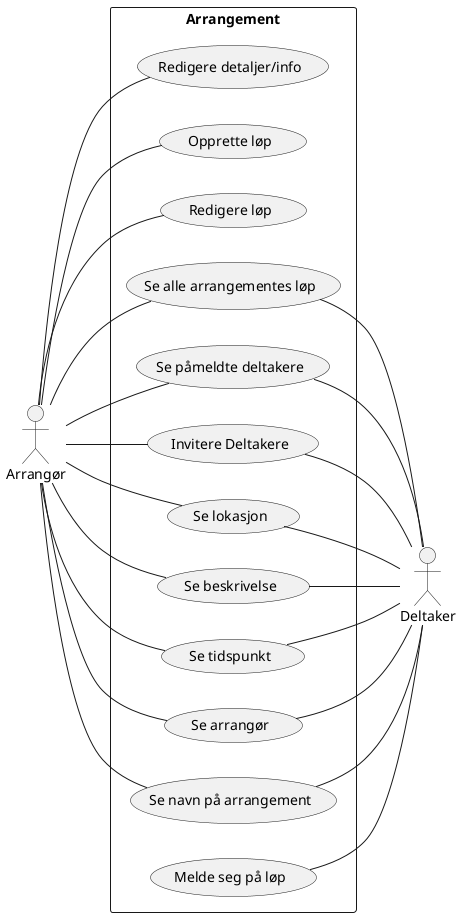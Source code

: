  @startuml
left to right direction
skinparam packageStyle rectangle

:Arrangør:
:Deltaker:
rectangle Arrangement {

Arrangør -up- (Redigere løp)
Arrangør -up- (Opprette løp)
Arrangør -up- (Redigere detaljer/info)
Arrangør -- (Se alle arrangementes løp)
Arrangør -- (Se påmeldte deltakere)
Arrangør -- (Invitere Deltakere)
Arrangør -- (Se lokasjon)
Arrangør -- (Se beskrivelse)
Arrangør -- (Se tidspunkt)
Arrangør -- (Se arrangør)
Arrangør -- (Se navn på arrangement)

(Se navn på arrangement) -- Deltaker
(Se arrangør) -- Deltaker
(Se tidspunkt) -- Deltaker
(Se påmeldte deltakere) -- Deltaker
(Invitere Deltakere) -- Deltaker
(Se alle arrangementes løp) -- Deltaker
(Se beskrivelse) -- Deltaker
(Melde seg på løp) -- Deltaker
(Se lokasjon) -- Deltaker
}
 @enduml
